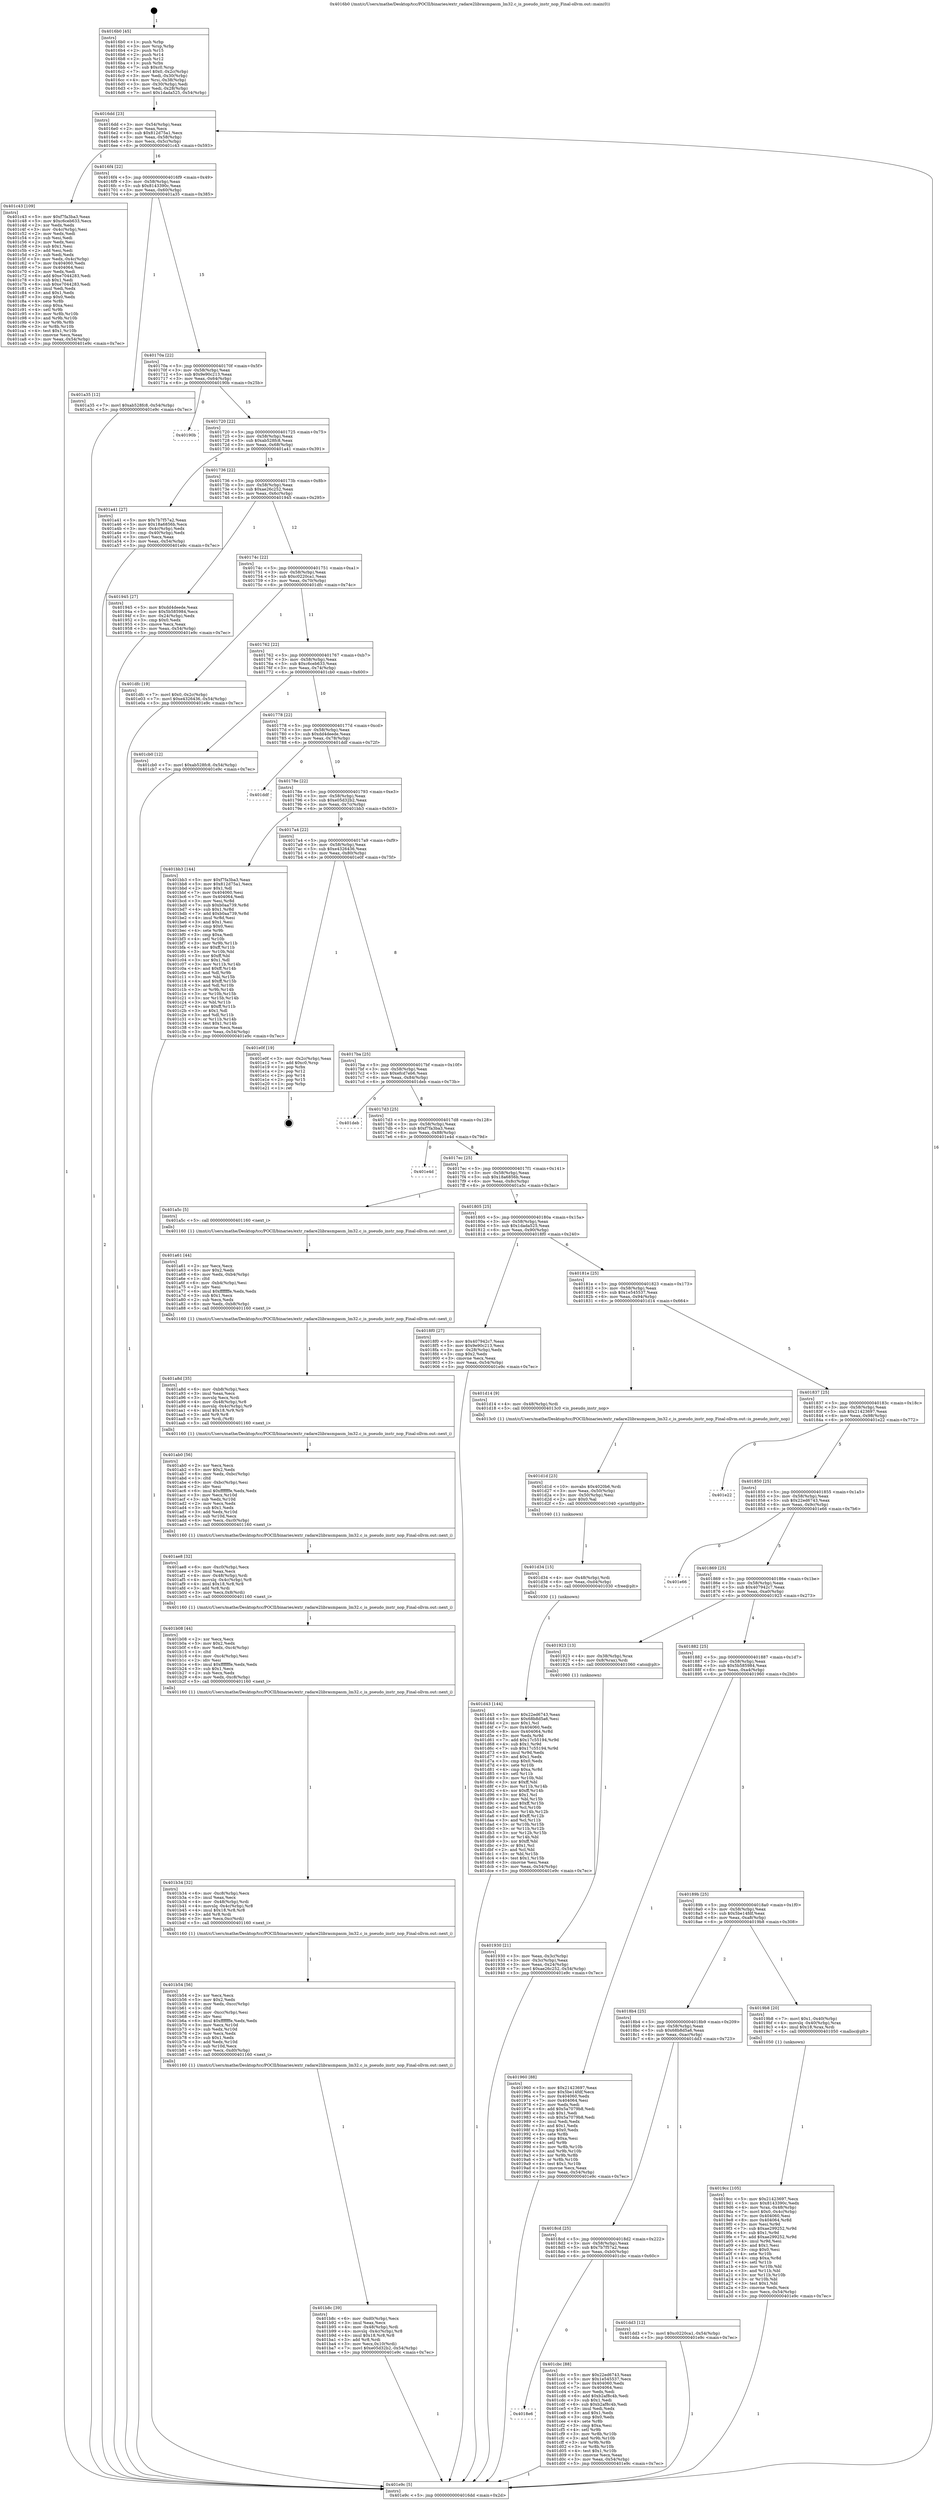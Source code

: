digraph "0x4016b0" {
  label = "0x4016b0 (/mnt/c/Users/mathe/Desktop/tcc/POCII/binaries/extr_radare2librasmpasm_lm32.c_is_pseudo_instr_nop_Final-ollvm.out::main(0))"
  labelloc = "t"
  node[shape=record]

  Entry [label="",width=0.3,height=0.3,shape=circle,fillcolor=black,style=filled]
  "0x4016dd" [label="{
     0x4016dd [23]\l
     | [instrs]\l
     &nbsp;&nbsp;0x4016dd \<+3\>: mov -0x54(%rbp),%eax\l
     &nbsp;&nbsp;0x4016e0 \<+2\>: mov %eax,%ecx\l
     &nbsp;&nbsp;0x4016e2 \<+6\>: sub $0x812d75a1,%ecx\l
     &nbsp;&nbsp;0x4016e8 \<+3\>: mov %eax,-0x58(%rbp)\l
     &nbsp;&nbsp;0x4016eb \<+3\>: mov %ecx,-0x5c(%rbp)\l
     &nbsp;&nbsp;0x4016ee \<+6\>: je 0000000000401c43 \<main+0x593\>\l
  }"]
  "0x401c43" [label="{
     0x401c43 [109]\l
     | [instrs]\l
     &nbsp;&nbsp;0x401c43 \<+5\>: mov $0xf7fa3ba3,%eax\l
     &nbsp;&nbsp;0x401c48 \<+5\>: mov $0xc6ceb633,%ecx\l
     &nbsp;&nbsp;0x401c4d \<+2\>: xor %edx,%edx\l
     &nbsp;&nbsp;0x401c4f \<+3\>: mov -0x4c(%rbp),%esi\l
     &nbsp;&nbsp;0x401c52 \<+2\>: mov %edx,%edi\l
     &nbsp;&nbsp;0x401c54 \<+2\>: sub %esi,%edi\l
     &nbsp;&nbsp;0x401c56 \<+2\>: mov %edx,%esi\l
     &nbsp;&nbsp;0x401c58 \<+3\>: sub $0x1,%esi\l
     &nbsp;&nbsp;0x401c5b \<+2\>: add %esi,%edi\l
     &nbsp;&nbsp;0x401c5d \<+2\>: sub %edi,%edx\l
     &nbsp;&nbsp;0x401c5f \<+3\>: mov %edx,-0x4c(%rbp)\l
     &nbsp;&nbsp;0x401c62 \<+7\>: mov 0x404060,%edx\l
     &nbsp;&nbsp;0x401c69 \<+7\>: mov 0x404064,%esi\l
     &nbsp;&nbsp;0x401c70 \<+2\>: mov %edx,%edi\l
     &nbsp;&nbsp;0x401c72 \<+6\>: add $0xe7044283,%edi\l
     &nbsp;&nbsp;0x401c78 \<+3\>: sub $0x1,%edi\l
     &nbsp;&nbsp;0x401c7b \<+6\>: sub $0xe7044283,%edi\l
     &nbsp;&nbsp;0x401c81 \<+3\>: imul %edi,%edx\l
     &nbsp;&nbsp;0x401c84 \<+3\>: and $0x1,%edx\l
     &nbsp;&nbsp;0x401c87 \<+3\>: cmp $0x0,%edx\l
     &nbsp;&nbsp;0x401c8a \<+4\>: sete %r8b\l
     &nbsp;&nbsp;0x401c8e \<+3\>: cmp $0xa,%esi\l
     &nbsp;&nbsp;0x401c91 \<+4\>: setl %r9b\l
     &nbsp;&nbsp;0x401c95 \<+3\>: mov %r8b,%r10b\l
     &nbsp;&nbsp;0x401c98 \<+3\>: and %r9b,%r10b\l
     &nbsp;&nbsp;0x401c9b \<+3\>: xor %r9b,%r8b\l
     &nbsp;&nbsp;0x401c9e \<+3\>: or %r8b,%r10b\l
     &nbsp;&nbsp;0x401ca1 \<+4\>: test $0x1,%r10b\l
     &nbsp;&nbsp;0x401ca5 \<+3\>: cmovne %ecx,%eax\l
     &nbsp;&nbsp;0x401ca8 \<+3\>: mov %eax,-0x54(%rbp)\l
     &nbsp;&nbsp;0x401cab \<+5\>: jmp 0000000000401e9c \<main+0x7ec\>\l
  }"]
  "0x4016f4" [label="{
     0x4016f4 [22]\l
     | [instrs]\l
     &nbsp;&nbsp;0x4016f4 \<+5\>: jmp 00000000004016f9 \<main+0x49\>\l
     &nbsp;&nbsp;0x4016f9 \<+3\>: mov -0x58(%rbp),%eax\l
     &nbsp;&nbsp;0x4016fc \<+5\>: sub $0x8143390c,%eax\l
     &nbsp;&nbsp;0x401701 \<+3\>: mov %eax,-0x60(%rbp)\l
     &nbsp;&nbsp;0x401704 \<+6\>: je 0000000000401a35 \<main+0x385\>\l
  }"]
  Exit [label="",width=0.3,height=0.3,shape=circle,fillcolor=black,style=filled,peripheries=2]
  "0x401a35" [label="{
     0x401a35 [12]\l
     | [instrs]\l
     &nbsp;&nbsp;0x401a35 \<+7\>: movl $0xab528fc8,-0x54(%rbp)\l
     &nbsp;&nbsp;0x401a3c \<+5\>: jmp 0000000000401e9c \<main+0x7ec\>\l
  }"]
  "0x40170a" [label="{
     0x40170a [22]\l
     | [instrs]\l
     &nbsp;&nbsp;0x40170a \<+5\>: jmp 000000000040170f \<main+0x5f\>\l
     &nbsp;&nbsp;0x40170f \<+3\>: mov -0x58(%rbp),%eax\l
     &nbsp;&nbsp;0x401712 \<+5\>: sub $0x9e90c213,%eax\l
     &nbsp;&nbsp;0x401717 \<+3\>: mov %eax,-0x64(%rbp)\l
     &nbsp;&nbsp;0x40171a \<+6\>: je 000000000040190b \<main+0x25b\>\l
  }"]
  "0x401d43" [label="{
     0x401d43 [144]\l
     | [instrs]\l
     &nbsp;&nbsp;0x401d43 \<+5\>: mov $0x22ed6743,%eax\l
     &nbsp;&nbsp;0x401d48 \<+5\>: mov $0x68b8d5a6,%esi\l
     &nbsp;&nbsp;0x401d4d \<+2\>: mov $0x1,%cl\l
     &nbsp;&nbsp;0x401d4f \<+7\>: mov 0x404060,%edx\l
     &nbsp;&nbsp;0x401d56 \<+8\>: mov 0x404064,%r8d\l
     &nbsp;&nbsp;0x401d5e \<+3\>: mov %edx,%r9d\l
     &nbsp;&nbsp;0x401d61 \<+7\>: add $0x17c55194,%r9d\l
     &nbsp;&nbsp;0x401d68 \<+4\>: sub $0x1,%r9d\l
     &nbsp;&nbsp;0x401d6c \<+7\>: sub $0x17c55194,%r9d\l
     &nbsp;&nbsp;0x401d73 \<+4\>: imul %r9d,%edx\l
     &nbsp;&nbsp;0x401d77 \<+3\>: and $0x1,%edx\l
     &nbsp;&nbsp;0x401d7a \<+3\>: cmp $0x0,%edx\l
     &nbsp;&nbsp;0x401d7d \<+4\>: sete %r10b\l
     &nbsp;&nbsp;0x401d81 \<+4\>: cmp $0xa,%r8d\l
     &nbsp;&nbsp;0x401d85 \<+4\>: setl %r11b\l
     &nbsp;&nbsp;0x401d89 \<+3\>: mov %r10b,%bl\l
     &nbsp;&nbsp;0x401d8c \<+3\>: xor $0xff,%bl\l
     &nbsp;&nbsp;0x401d8f \<+3\>: mov %r11b,%r14b\l
     &nbsp;&nbsp;0x401d92 \<+4\>: xor $0xff,%r14b\l
     &nbsp;&nbsp;0x401d96 \<+3\>: xor $0x1,%cl\l
     &nbsp;&nbsp;0x401d99 \<+3\>: mov %bl,%r15b\l
     &nbsp;&nbsp;0x401d9c \<+4\>: and $0xff,%r15b\l
     &nbsp;&nbsp;0x401da0 \<+3\>: and %cl,%r10b\l
     &nbsp;&nbsp;0x401da3 \<+3\>: mov %r14b,%r12b\l
     &nbsp;&nbsp;0x401da6 \<+4\>: and $0xff,%r12b\l
     &nbsp;&nbsp;0x401daa \<+3\>: and %cl,%r11b\l
     &nbsp;&nbsp;0x401dad \<+3\>: or %r10b,%r15b\l
     &nbsp;&nbsp;0x401db0 \<+3\>: or %r11b,%r12b\l
     &nbsp;&nbsp;0x401db3 \<+3\>: xor %r12b,%r15b\l
     &nbsp;&nbsp;0x401db6 \<+3\>: or %r14b,%bl\l
     &nbsp;&nbsp;0x401db9 \<+3\>: xor $0xff,%bl\l
     &nbsp;&nbsp;0x401dbc \<+3\>: or $0x1,%cl\l
     &nbsp;&nbsp;0x401dbf \<+2\>: and %cl,%bl\l
     &nbsp;&nbsp;0x401dc1 \<+3\>: or %bl,%r15b\l
     &nbsp;&nbsp;0x401dc4 \<+4\>: test $0x1,%r15b\l
     &nbsp;&nbsp;0x401dc8 \<+3\>: cmovne %esi,%eax\l
     &nbsp;&nbsp;0x401dcb \<+3\>: mov %eax,-0x54(%rbp)\l
     &nbsp;&nbsp;0x401dce \<+5\>: jmp 0000000000401e9c \<main+0x7ec\>\l
  }"]
  "0x40190b" [label="{
     0x40190b\l
  }", style=dashed]
  "0x401720" [label="{
     0x401720 [22]\l
     | [instrs]\l
     &nbsp;&nbsp;0x401720 \<+5\>: jmp 0000000000401725 \<main+0x75\>\l
     &nbsp;&nbsp;0x401725 \<+3\>: mov -0x58(%rbp),%eax\l
     &nbsp;&nbsp;0x401728 \<+5\>: sub $0xab528fc8,%eax\l
     &nbsp;&nbsp;0x40172d \<+3\>: mov %eax,-0x68(%rbp)\l
     &nbsp;&nbsp;0x401730 \<+6\>: je 0000000000401a41 \<main+0x391\>\l
  }"]
  "0x401d34" [label="{
     0x401d34 [15]\l
     | [instrs]\l
     &nbsp;&nbsp;0x401d34 \<+4\>: mov -0x48(%rbp),%rdi\l
     &nbsp;&nbsp;0x401d38 \<+6\>: mov %eax,-0xd4(%rbp)\l
     &nbsp;&nbsp;0x401d3e \<+5\>: call 0000000000401030 \<free@plt\>\l
     | [calls]\l
     &nbsp;&nbsp;0x401030 \{1\} (unknown)\l
  }"]
  "0x401a41" [label="{
     0x401a41 [27]\l
     | [instrs]\l
     &nbsp;&nbsp;0x401a41 \<+5\>: mov $0x7b7f57a2,%eax\l
     &nbsp;&nbsp;0x401a46 \<+5\>: mov $0x18a6856b,%ecx\l
     &nbsp;&nbsp;0x401a4b \<+3\>: mov -0x4c(%rbp),%edx\l
     &nbsp;&nbsp;0x401a4e \<+3\>: cmp -0x40(%rbp),%edx\l
     &nbsp;&nbsp;0x401a51 \<+3\>: cmovl %ecx,%eax\l
     &nbsp;&nbsp;0x401a54 \<+3\>: mov %eax,-0x54(%rbp)\l
     &nbsp;&nbsp;0x401a57 \<+5\>: jmp 0000000000401e9c \<main+0x7ec\>\l
  }"]
  "0x401736" [label="{
     0x401736 [22]\l
     | [instrs]\l
     &nbsp;&nbsp;0x401736 \<+5\>: jmp 000000000040173b \<main+0x8b\>\l
     &nbsp;&nbsp;0x40173b \<+3\>: mov -0x58(%rbp),%eax\l
     &nbsp;&nbsp;0x40173e \<+5\>: sub $0xae26c252,%eax\l
     &nbsp;&nbsp;0x401743 \<+3\>: mov %eax,-0x6c(%rbp)\l
     &nbsp;&nbsp;0x401746 \<+6\>: je 0000000000401945 \<main+0x295\>\l
  }"]
  "0x401d1d" [label="{
     0x401d1d [23]\l
     | [instrs]\l
     &nbsp;&nbsp;0x401d1d \<+10\>: movabs $0x4020b6,%rdi\l
     &nbsp;&nbsp;0x401d27 \<+3\>: mov %eax,-0x50(%rbp)\l
     &nbsp;&nbsp;0x401d2a \<+3\>: mov -0x50(%rbp),%esi\l
     &nbsp;&nbsp;0x401d2d \<+2\>: mov $0x0,%al\l
     &nbsp;&nbsp;0x401d2f \<+5\>: call 0000000000401040 \<printf@plt\>\l
     | [calls]\l
     &nbsp;&nbsp;0x401040 \{1\} (unknown)\l
  }"]
  "0x401945" [label="{
     0x401945 [27]\l
     | [instrs]\l
     &nbsp;&nbsp;0x401945 \<+5\>: mov $0xdd4deede,%eax\l
     &nbsp;&nbsp;0x40194a \<+5\>: mov $0x5b585984,%ecx\l
     &nbsp;&nbsp;0x40194f \<+3\>: mov -0x24(%rbp),%edx\l
     &nbsp;&nbsp;0x401952 \<+3\>: cmp $0x0,%edx\l
     &nbsp;&nbsp;0x401955 \<+3\>: cmove %ecx,%eax\l
     &nbsp;&nbsp;0x401958 \<+3\>: mov %eax,-0x54(%rbp)\l
     &nbsp;&nbsp;0x40195b \<+5\>: jmp 0000000000401e9c \<main+0x7ec\>\l
  }"]
  "0x40174c" [label="{
     0x40174c [22]\l
     | [instrs]\l
     &nbsp;&nbsp;0x40174c \<+5\>: jmp 0000000000401751 \<main+0xa1\>\l
     &nbsp;&nbsp;0x401751 \<+3\>: mov -0x58(%rbp),%eax\l
     &nbsp;&nbsp;0x401754 \<+5\>: sub $0xc0220ca1,%eax\l
     &nbsp;&nbsp;0x401759 \<+3\>: mov %eax,-0x70(%rbp)\l
     &nbsp;&nbsp;0x40175c \<+6\>: je 0000000000401dfc \<main+0x74c\>\l
  }"]
  "0x4018e6" [label="{
     0x4018e6\l
  }", style=dashed]
  "0x401dfc" [label="{
     0x401dfc [19]\l
     | [instrs]\l
     &nbsp;&nbsp;0x401dfc \<+7\>: movl $0x0,-0x2c(%rbp)\l
     &nbsp;&nbsp;0x401e03 \<+7\>: movl $0xe4326436,-0x54(%rbp)\l
     &nbsp;&nbsp;0x401e0a \<+5\>: jmp 0000000000401e9c \<main+0x7ec\>\l
  }"]
  "0x401762" [label="{
     0x401762 [22]\l
     | [instrs]\l
     &nbsp;&nbsp;0x401762 \<+5\>: jmp 0000000000401767 \<main+0xb7\>\l
     &nbsp;&nbsp;0x401767 \<+3\>: mov -0x58(%rbp),%eax\l
     &nbsp;&nbsp;0x40176a \<+5\>: sub $0xc6ceb633,%eax\l
     &nbsp;&nbsp;0x40176f \<+3\>: mov %eax,-0x74(%rbp)\l
     &nbsp;&nbsp;0x401772 \<+6\>: je 0000000000401cb0 \<main+0x600\>\l
  }"]
  "0x401cbc" [label="{
     0x401cbc [88]\l
     | [instrs]\l
     &nbsp;&nbsp;0x401cbc \<+5\>: mov $0x22ed6743,%eax\l
     &nbsp;&nbsp;0x401cc1 \<+5\>: mov $0x1e545537,%ecx\l
     &nbsp;&nbsp;0x401cc6 \<+7\>: mov 0x404060,%edx\l
     &nbsp;&nbsp;0x401ccd \<+7\>: mov 0x404064,%esi\l
     &nbsp;&nbsp;0x401cd4 \<+2\>: mov %edx,%edi\l
     &nbsp;&nbsp;0x401cd6 \<+6\>: add $0xb2af8c4b,%edi\l
     &nbsp;&nbsp;0x401cdc \<+3\>: sub $0x1,%edi\l
     &nbsp;&nbsp;0x401cdf \<+6\>: sub $0xb2af8c4b,%edi\l
     &nbsp;&nbsp;0x401ce5 \<+3\>: imul %edi,%edx\l
     &nbsp;&nbsp;0x401ce8 \<+3\>: and $0x1,%edx\l
     &nbsp;&nbsp;0x401ceb \<+3\>: cmp $0x0,%edx\l
     &nbsp;&nbsp;0x401cee \<+4\>: sete %r8b\l
     &nbsp;&nbsp;0x401cf2 \<+3\>: cmp $0xa,%esi\l
     &nbsp;&nbsp;0x401cf5 \<+4\>: setl %r9b\l
     &nbsp;&nbsp;0x401cf9 \<+3\>: mov %r8b,%r10b\l
     &nbsp;&nbsp;0x401cfc \<+3\>: and %r9b,%r10b\l
     &nbsp;&nbsp;0x401cff \<+3\>: xor %r9b,%r8b\l
     &nbsp;&nbsp;0x401d02 \<+3\>: or %r8b,%r10b\l
     &nbsp;&nbsp;0x401d05 \<+4\>: test $0x1,%r10b\l
     &nbsp;&nbsp;0x401d09 \<+3\>: cmovne %ecx,%eax\l
     &nbsp;&nbsp;0x401d0c \<+3\>: mov %eax,-0x54(%rbp)\l
     &nbsp;&nbsp;0x401d0f \<+5\>: jmp 0000000000401e9c \<main+0x7ec\>\l
  }"]
  "0x401cb0" [label="{
     0x401cb0 [12]\l
     | [instrs]\l
     &nbsp;&nbsp;0x401cb0 \<+7\>: movl $0xab528fc8,-0x54(%rbp)\l
     &nbsp;&nbsp;0x401cb7 \<+5\>: jmp 0000000000401e9c \<main+0x7ec\>\l
  }"]
  "0x401778" [label="{
     0x401778 [22]\l
     | [instrs]\l
     &nbsp;&nbsp;0x401778 \<+5\>: jmp 000000000040177d \<main+0xcd\>\l
     &nbsp;&nbsp;0x40177d \<+3\>: mov -0x58(%rbp),%eax\l
     &nbsp;&nbsp;0x401780 \<+5\>: sub $0xdd4deede,%eax\l
     &nbsp;&nbsp;0x401785 \<+3\>: mov %eax,-0x78(%rbp)\l
     &nbsp;&nbsp;0x401788 \<+6\>: je 0000000000401ddf \<main+0x72f\>\l
  }"]
  "0x4018cd" [label="{
     0x4018cd [25]\l
     | [instrs]\l
     &nbsp;&nbsp;0x4018cd \<+5\>: jmp 00000000004018d2 \<main+0x222\>\l
     &nbsp;&nbsp;0x4018d2 \<+3\>: mov -0x58(%rbp),%eax\l
     &nbsp;&nbsp;0x4018d5 \<+5\>: sub $0x7b7f57a2,%eax\l
     &nbsp;&nbsp;0x4018da \<+6\>: mov %eax,-0xb0(%rbp)\l
     &nbsp;&nbsp;0x4018e0 \<+6\>: je 0000000000401cbc \<main+0x60c\>\l
  }"]
  "0x401ddf" [label="{
     0x401ddf\l
  }", style=dashed]
  "0x40178e" [label="{
     0x40178e [22]\l
     | [instrs]\l
     &nbsp;&nbsp;0x40178e \<+5\>: jmp 0000000000401793 \<main+0xe3\>\l
     &nbsp;&nbsp;0x401793 \<+3\>: mov -0x58(%rbp),%eax\l
     &nbsp;&nbsp;0x401796 \<+5\>: sub $0xe05d32b2,%eax\l
     &nbsp;&nbsp;0x40179b \<+3\>: mov %eax,-0x7c(%rbp)\l
     &nbsp;&nbsp;0x40179e \<+6\>: je 0000000000401bb3 \<main+0x503\>\l
  }"]
  "0x401dd3" [label="{
     0x401dd3 [12]\l
     | [instrs]\l
     &nbsp;&nbsp;0x401dd3 \<+7\>: movl $0xc0220ca1,-0x54(%rbp)\l
     &nbsp;&nbsp;0x401dda \<+5\>: jmp 0000000000401e9c \<main+0x7ec\>\l
  }"]
  "0x401bb3" [label="{
     0x401bb3 [144]\l
     | [instrs]\l
     &nbsp;&nbsp;0x401bb3 \<+5\>: mov $0xf7fa3ba3,%eax\l
     &nbsp;&nbsp;0x401bb8 \<+5\>: mov $0x812d75a1,%ecx\l
     &nbsp;&nbsp;0x401bbd \<+2\>: mov $0x1,%dl\l
     &nbsp;&nbsp;0x401bbf \<+7\>: mov 0x404060,%esi\l
     &nbsp;&nbsp;0x401bc6 \<+7\>: mov 0x404064,%edi\l
     &nbsp;&nbsp;0x401bcd \<+3\>: mov %esi,%r8d\l
     &nbsp;&nbsp;0x401bd0 \<+7\>: sub $0xb0aa739,%r8d\l
     &nbsp;&nbsp;0x401bd7 \<+4\>: sub $0x1,%r8d\l
     &nbsp;&nbsp;0x401bdb \<+7\>: add $0xb0aa739,%r8d\l
     &nbsp;&nbsp;0x401be2 \<+4\>: imul %r8d,%esi\l
     &nbsp;&nbsp;0x401be6 \<+3\>: and $0x1,%esi\l
     &nbsp;&nbsp;0x401be9 \<+3\>: cmp $0x0,%esi\l
     &nbsp;&nbsp;0x401bec \<+4\>: sete %r9b\l
     &nbsp;&nbsp;0x401bf0 \<+3\>: cmp $0xa,%edi\l
     &nbsp;&nbsp;0x401bf3 \<+4\>: setl %r10b\l
     &nbsp;&nbsp;0x401bf7 \<+3\>: mov %r9b,%r11b\l
     &nbsp;&nbsp;0x401bfa \<+4\>: xor $0xff,%r11b\l
     &nbsp;&nbsp;0x401bfe \<+3\>: mov %r10b,%bl\l
     &nbsp;&nbsp;0x401c01 \<+3\>: xor $0xff,%bl\l
     &nbsp;&nbsp;0x401c04 \<+3\>: xor $0x1,%dl\l
     &nbsp;&nbsp;0x401c07 \<+3\>: mov %r11b,%r14b\l
     &nbsp;&nbsp;0x401c0a \<+4\>: and $0xff,%r14b\l
     &nbsp;&nbsp;0x401c0e \<+3\>: and %dl,%r9b\l
     &nbsp;&nbsp;0x401c11 \<+3\>: mov %bl,%r15b\l
     &nbsp;&nbsp;0x401c14 \<+4\>: and $0xff,%r15b\l
     &nbsp;&nbsp;0x401c18 \<+3\>: and %dl,%r10b\l
     &nbsp;&nbsp;0x401c1b \<+3\>: or %r9b,%r14b\l
     &nbsp;&nbsp;0x401c1e \<+3\>: or %r10b,%r15b\l
     &nbsp;&nbsp;0x401c21 \<+3\>: xor %r15b,%r14b\l
     &nbsp;&nbsp;0x401c24 \<+3\>: or %bl,%r11b\l
     &nbsp;&nbsp;0x401c27 \<+4\>: xor $0xff,%r11b\l
     &nbsp;&nbsp;0x401c2b \<+3\>: or $0x1,%dl\l
     &nbsp;&nbsp;0x401c2e \<+3\>: and %dl,%r11b\l
     &nbsp;&nbsp;0x401c31 \<+3\>: or %r11b,%r14b\l
     &nbsp;&nbsp;0x401c34 \<+4\>: test $0x1,%r14b\l
     &nbsp;&nbsp;0x401c38 \<+3\>: cmovne %ecx,%eax\l
     &nbsp;&nbsp;0x401c3b \<+3\>: mov %eax,-0x54(%rbp)\l
     &nbsp;&nbsp;0x401c3e \<+5\>: jmp 0000000000401e9c \<main+0x7ec\>\l
  }"]
  "0x4017a4" [label="{
     0x4017a4 [22]\l
     | [instrs]\l
     &nbsp;&nbsp;0x4017a4 \<+5\>: jmp 00000000004017a9 \<main+0xf9\>\l
     &nbsp;&nbsp;0x4017a9 \<+3\>: mov -0x58(%rbp),%eax\l
     &nbsp;&nbsp;0x4017ac \<+5\>: sub $0xe4326436,%eax\l
     &nbsp;&nbsp;0x4017b1 \<+3\>: mov %eax,-0x80(%rbp)\l
     &nbsp;&nbsp;0x4017b4 \<+6\>: je 0000000000401e0f \<main+0x75f\>\l
  }"]
  "0x401b8c" [label="{
     0x401b8c [39]\l
     | [instrs]\l
     &nbsp;&nbsp;0x401b8c \<+6\>: mov -0xd0(%rbp),%ecx\l
     &nbsp;&nbsp;0x401b92 \<+3\>: imul %eax,%ecx\l
     &nbsp;&nbsp;0x401b95 \<+4\>: mov -0x48(%rbp),%rdi\l
     &nbsp;&nbsp;0x401b99 \<+4\>: movslq -0x4c(%rbp),%r8\l
     &nbsp;&nbsp;0x401b9d \<+4\>: imul $0x18,%r8,%r8\l
     &nbsp;&nbsp;0x401ba1 \<+3\>: add %r8,%rdi\l
     &nbsp;&nbsp;0x401ba4 \<+3\>: mov %ecx,0x10(%rdi)\l
     &nbsp;&nbsp;0x401ba7 \<+7\>: movl $0xe05d32b2,-0x54(%rbp)\l
     &nbsp;&nbsp;0x401bae \<+5\>: jmp 0000000000401e9c \<main+0x7ec\>\l
  }"]
  "0x401e0f" [label="{
     0x401e0f [19]\l
     | [instrs]\l
     &nbsp;&nbsp;0x401e0f \<+3\>: mov -0x2c(%rbp),%eax\l
     &nbsp;&nbsp;0x401e12 \<+7\>: add $0xc0,%rsp\l
     &nbsp;&nbsp;0x401e19 \<+1\>: pop %rbx\l
     &nbsp;&nbsp;0x401e1a \<+2\>: pop %r12\l
     &nbsp;&nbsp;0x401e1c \<+2\>: pop %r14\l
     &nbsp;&nbsp;0x401e1e \<+2\>: pop %r15\l
     &nbsp;&nbsp;0x401e20 \<+1\>: pop %rbp\l
     &nbsp;&nbsp;0x401e21 \<+1\>: ret\l
  }"]
  "0x4017ba" [label="{
     0x4017ba [25]\l
     | [instrs]\l
     &nbsp;&nbsp;0x4017ba \<+5\>: jmp 00000000004017bf \<main+0x10f\>\l
     &nbsp;&nbsp;0x4017bf \<+3\>: mov -0x58(%rbp),%eax\l
     &nbsp;&nbsp;0x4017c2 \<+5\>: sub $0xefcd7eb6,%eax\l
     &nbsp;&nbsp;0x4017c7 \<+6\>: mov %eax,-0x84(%rbp)\l
     &nbsp;&nbsp;0x4017cd \<+6\>: je 0000000000401deb \<main+0x73b\>\l
  }"]
  "0x401b54" [label="{
     0x401b54 [56]\l
     | [instrs]\l
     &nbsp;&nbsp;0x401b54 \<+2\>: xor %ecx,%ecx\l
     &nbsp;&nbsp;0x401b56 \<+5\>: mov $0x2,%edx\l
     &nbsp;&nbsp;0x401b5b \<+6\>: mov %edx,-0xcc(%rbp)\l
     &nbsp;&nbsp;0x401b61 \<+1\>: cltd\l
     &nbsp;&nbsp;0x401b62 \<+6\>: mov -0xcc(%rbp),%esi\l
     &nbsp;&nbsp;0x401b68 \<+2\>: idiv %esi\l
     &nbsp;&nbsp;0x401b6a \<+6\>: imul $0xfffffffe,%edx,%edx\l
     &nbsp;&nbsp;0x401b70 \<+3\>: mov %ecx,%r10d\l
     &nbsp;&nbsp;0x401b73 \<+3\>: sub %edx,%r10d\l
     &nbsp;&nbsp;0x401b76 \<+2\>: mov %ecx,%edx\l
     &nbsp;&nbsp;0x401b78 \<+3\>: sub $0x1,%edx\l
     &nbsp;&nbsp;0x401b7b \<+3\>: add %edx,%r10d\l
     &nbsp;&nbsp;0x401b7e \<+3\>: sub %r10d,%ecx\l
     &nbsp;&nbsp;0x401b81 \<+6\>: mov %ecx,-0xd0(%rbp)\l
     &nbsp;&nbsp;0x401b87 \<+5\>: call 0000000000401160 \<next_i\>\l
     | [calls]\l
     &nbsp;&nbsp;0x401160 \{1\} (/mnt/c/Users/mathe/Desktop/tcc/POCII/binaries/extr_radare2librasmpasm_lm32.c_is_pseudo_instr_nop_Final-ollvm.out::next_i)\l
  }"]
  "0x401deb" [label="{
     0x401deb\l
  }", style=dashed]
  "0x4017d3" [label="{
     0x4017d3 [25]\l
     | [instrs]\l
     &nbsp;&nbsp;0x4017d3 \<+5\>: jmp 00000000004017d8 \<main+0x128\>\l
     &nbsp;&nbsp;0x4017d8 \<+3\>: mov -0x58(%rbp),%eax\l
     &nbsp;&nbsp;0x4017db \<+5\>: sub $0xf7fa3ba3,%eax\l
     &nbsp;&nbsp;0x4017e0 \<+6\>: mov %eax,-0x88(%rbp)\l
     &nbsp;&nbsp;0x4017e6 \<+6\>: je 0000000000401e4d \<main+0x79d\>\l
  }"]
  "0x401b34" [label="{
     0x401b34 [32]\l
     | [instrs]\l
     &nbsp;&nbsp;0x401b34 \<+6\>: mov -0xc8(%rbp),%ecx\l
     &nbsp;&nbsp;0x401b3a \<+3\>: imul %eax,%ecx\l
     &nbsp;&nbsp;0x401b3d \<+4\>: mov -0x48(%rbp),%rdi\l
     &nbsp;&nbsp;0x401b41 \<+4\>: movslq -0x4c(%rbp),%r8\l
     &nbsp;&nbsp;0x401b45 \<+4\>: imul $0x18,%r8,%r8\l
     &nbsp;&nbsp;0x401b49 \<+3\>: add %r8,%rdi\l
     &nbsp;&nbsp;0x401b4c \<+3\>: mov %ecx,0xc(%rdi)\l
     &nbsp;&nbsp;0x401b4f \<+5\>: call 0000000000401160 \<next_i\>\l
     | [calls]\l
     &nbsp;&nbsp;0x401160 \{1\} (/mnt/c/Users/mathe/Desktop/tcc/POCII/binaries/extr_radare2librasmpasm_lm32.c_is_pseudo_instr_nop_Final-ollvm.out::next_i)\l
  }"]
  "0x401e4d" [label="{
     0x401e4d\l
  }", style=dashed]
  "0x4017ec" [label="{
     0x4017ec [25]\l
     | [instrs]\l
     &nbsp;&nbsp;0x4017ec \<+5\>: jmp 00000000004017f1 \<main+0x141\>\l
     &nbsp;&nbsp;0x4017f1 \<+3\>: mov -0x58(%rbp),%eax\l
     &nbsp;&nbsp;0x4017f4 \<+5\>: sub $0x18a6856b,%eax\l
     &nbsp;&nbsp;0x4017f9 \<+6\>: mov %eax,-0x8c(%rbp)\l
     &nbsp;&nbsp;0x4017ff \<+6\>: je 0000000000401a5c \<main+0x3ac\>\l
  }"]
  "0x401b08" [label="{
     0x401b08 [44]\l
     | [instrs]\l
     &nbsp;&nbsp;0x401b08 \<+2\>: xor %ecx,%ecx\l
     &nbsp;&nbsp;0x401b0a \<+5\>: mov $0x2,%edx\l
     &nbsp;&nbsp;0x401b0f \<+6\>: mov %edx,-0xc4(%rbp)\l
     &nbsp;&nbsp;0x401b15 \<+1\>: cltd\l
     &nbsp;&nbsp;0x401b16 \<+6\>: mov -0xc4(%rbp),%esi\l
     &nbsp;&nbsp;0x401b1c \<+2\>: idiv %esi\l
     &nbsp;&nbsp;0x401b1e \<+6\>: imul $0xfffffffe,%edx,%edx\l
     &nbsp;&nbsp;0x401b24 \<+3\>: sub $0x1,%ecx\l
     &nbsp;&nbsp;0x401b27 \<+2\>: sub %ecx,%edx\l
     &nbsp;&nbsp;0x401b29 \<+6\>: mov %edx,-0xc8(%rbp)\l
     &nbsp;&nbsp;0x401b2f \<+5\>: call 0000000000401160 \<next_i\>\l
     | [calls]\l
     &nbsp;&nbsp;0x401160 \{1\} (/mnt/c/Users/mathe/Desktop/tcc/POCII/binaries/extr_radare2librasmpasm_lm32.c_is_pseudo_instr_nop_Final-ollvm.out::next_i)\l
  }"]
  "0x401a5c" [label="{
     0x401a5c [5]\l
     | [instrs]\l
     &nbsp;&nbsp;0x401a5c \<+5\>: call 0000000000401160 \<next_i\>\l
     | [calls]\l
     &nbsp;&nbsp;0x401160 \{1\} (/mnt/c/Users/mathe/Desktop/tcc/POCII/binaries/extr_radare2librasmpasm_lm32.c_is_pseudo_instr_nop_Final-ollvm.out::next_i)\l
  }"]
  "0x401805" [label="{
     0x401805 [25]\l
     | [instrs]\l
     &nbsp;&nbsp;0x401805 \<+5\>: jmp 000000000040180a \<main+0x15a\>\l
     &nbsp;&nbsp;0x40180a \<+3\>: mov -0x58(%rbp),%eax\l
     &nbsp;&nbsp;0x40180d \<+5\>: sub $0x1dada525,%eax\l
     &nbsp;&nbsp;0x401812 \<+6\>: mov %eax,-0x90(%rbp)\l
     &nbsp;&nbsp;0x401818 \<+6\>: je 00000000004018f0 \<main+0x240\>\l
  }"]
  "0x401ae8" [label="{
     0x401ae8 [32]\l
     | [instrs]\l
     &nbsp;&nbsp;0x401ae8 \<+6\>: mov -0xc0(%rbp),%ecx\l
     &nbsp;&nbsp;0x401aee \<+3\>: imul %eax,%ecx\l
     &nbsp;&nbsp;0x401af1 \<+4\>: mov -0x48(%rbp),%rdi\l
     &nbsp;&nbsp;0x401af5 \<+4\>: movslq -0x4c(%rbp),%r8\l
     &nbsp;&nbsp;0x401af9 \<+4\>: imul $0x18,%r8,%r8\l
     &nbsp;&nbsp;0x401afd \<+3\>: add %r8,%rdi\l
     &nbsp;&nbsp;0x401b00 \<+3\>: mov %ecx,0x8(%rdi)\l
     &nbsp;&nbsp;0x401b03 \<+5\>: call 0000000000401160 \<next_i\>\l
     | [calls]\l
     &nbsp;&nbsp;0x401160 \{1\} (/mnt/c/Users/mathe/Desktop/tcc/POCII/binaries/extr_radare2librasmpasm_lm32.c_is_pseudo_instr_nop_Final-ollvm.out::next_i)\l
  }"]
  "0x4018f0" [label="{
     0x4018f0 [27]\l
     | [instrs]\l
     &nbsp;&nbsp;0x4018f0 \<+5\>: mov $0x407942c7,%eax\l
     &nbsp;&nbsp;0x4018f5 \<+5\>: mov $0x9e90c213,%ecx\l
     &nbsp;&nbsp;0x4018fa \<+3\>: mov -0x28(%rbp),%edx\l
     &nbsp;&nbsp;0x4018fd \<+3\>: cmp $0x2,%edx\l
     &nbsp;&nbsp;0x401900 \<+3\>: cmovne %ecx,%eax\l
     &nbsp;&nbsp;0x401903 \<+3\>: mov %eax,-0x54(%rbp)\l
     &nbsp;&nbsp;0x401906 \<+5\>: jmp 0000000000401e9c \<main+0x7ec\>\l
  }"]
  "0x40181e" [label="{
     0x40181e [25]\l
     | [instrs]\l
     &nbsp;&nbsp;0x40181e \<+5\>: jmp 0000000000401823 \<main+0x173\>\l
     &nbsp;&nbsp;0x401823 \<+3\>: mov -0x58(%rbp),%eax\l
     &nbsp;&nbsp;0x401826 \<+5\>: sub $0x1e545537,%eax\l
     &nbsp;&nbsp;0x40182b \<+6\>: mov %eax,-0x94(%rbp)\l
     &nbsp;&nbsp;0x401831 \<+6\>: je 0000000000401d14 \<main+0x664\>\l
  }"]
  "0x401e9c" [label="{
     0x401e9c [5]\l
     | [instrs]\l
     &nbsp;&nbsp;0x401e9c \<+5\>: jmp 00000000004016dd \<main+0x2d\>\l
  }"]
  "0x4016b0" [label="{
     0x4016b0 [45]\l
     | [instrs]\l
     &nbsp;&nbsp;0x4016b0 \<+1\>: push %rbp\l
     &nbsp;&nbsp;0x4016b1 \<+3\>: mov %rsp,%rbp\l
     &nbsp;&nbsp;0x4016b4 \<+2\>: push %r15\l
     &nbsp;&nbsp;0x4016b6 \<+2\>: push %r14\l
     &nbsp;&nbsp;0x4016b8 \<+2\>: push %r12\l
     &nbsp;&nbsp;0x4016ba \<+1\>: push %rbx\l
     &nbsp;&nbsp;0x4016bb \<+7\>: sub $0xc0,%rsp\l
     &nbsp;&nbsp;0x4016c2 \<+7\>: movl $0x0,-0x2c(%rbp)\l
     &nbsp;&nbsp;0x4016c9 \<+3\>: mov %edi,-0x30(%rbp)\l
     &nbsp;&nbsp;0x4016cc \<+4\>: mov %rsi,-0x38(%rbp)\l
     &nbsp;&nbsp;0x4016d0 \<+3\>: mov -0x30(%rbp),%edi\l
     &nbsp;&nbsp;0x4016d3 \<+3\>: mov %edi,-0x28(%rbp)\l
     &nbsp;&nbsp;0x4016d6 \<+7\>: movl $0x1dada525,-0x54(%rbp)\l
  }"]
  "0x401ab0" [label="{
     0x401ab0 [56]\l
     | [instrs]\l
     &nbsp;&nbsp;0x401ab0 \<+2\>: xor %ecx,%ecx\l
     &nbsp;&nbsp;0x401ab2 \<+5\>: mov $0x2,%edx\l
     &nbsp;&nbsp;0x401ab7 \<+6\>: mov %edx,-0xbc(%rbp)\l
     &nbsp;&nbsp;0x401abd \<+1\>: cltd\l
     &nbsp;&nbsp;0x401abe \<+6\>: mov -0xbc(%rbp),%esi\l
     &nbsp;&nbsp;0x401ac4 \<+2\>: idiv %esi\l
     &nbsp;&nbsp;0x401ac6 \<+6\>: imul $0xfffffffe,%edx,%edx\l
     &nbsp;&nbsp;0x401acc \<+3\>: mov %ecx,%r10d\l
     &nbsp;&nbsp;0x401acf \<+3\>: sub %edx,%r10d\l
     &nbsp;&nbsp;0x401ad2 \<+2\>: mov %ecx,%edx\l
     &nbsp;&nbsp;0x401ad4 \<+3\>: sub $0x1,%edx\l
     &nbsp;&nbsp;0x401ad7 \<+3\>: add %edx,%r10d\l
     &nbsp;&nbsp;0x401ada \<+3\>: sub %r10d,%ecx\l
     &nbsp;&nbsp;0x401add \<+6\>: mov %ecx,-0xc0(%rbp)\l
     &nbsp;&nbsp;0x401ae3 \<+5\>: call 0000000000401160 \<next_i\>\l
     | [calls]\l
     &nbsp;&nbsp;0x401160 \{1\} (/mnt/c/Users/mathe/Desktop/tcc/POCII/binaries/extr_radare2librasmpasm_lm32.c_is_pseudo_instr_nop_Final-ollvm.out::next_i)\l
  }"]
  "0x401d14" [label="{
     0x401d14 [9]\l
     | [instrs]\l
     &nbsp;&nbsp;0x401d14 \<+4\>: mov -0x48(%rbp),%rdi\l
     &nbsp;&nbsp;0x401d18 \<+5\>: call 00000000004013c0 \<is_pseudo_instr_nop\>\l
     | [calls]\l
     &nbsp;&nbsp;0x4013c0 \{1\} (/mnt/c/Users/mathe/Desktop/tcc/POCII/binaries/extr_radare2librasmpasm_lm32.c_is_pseudo_instr_nop_Final-ollvm.out::is_pseudo_instr_nop)\l
  }"]
  "0x401837" [label="{
     0x401837 [25]\l
     | [instrs]\l
     &nbsp;&nbsp;0x401837 \<+5\>: jmp 000000000040183c \<main+0x18c\>\l
     &nbsp;&nbsp;0x40183c \<+3\>: mov -0x58(%rbp),%eax\l
     &nbsp;&nbsp;0x40183f \<+5\>: sub $0x21423697,%eax\l
     &nbsp;&nbsp;0x401844 \<+6\>: mov %eax,-0x98(%rbp)\l
     &nbsp;&nbsp;0x40184a \<+6\>: je 0000000000401e22 \<main+0x772\>\l
  }"]
  "0x401a8d" [label="{
     0x401a8d [35]\l
     | [instrs]\l
     &nbsp;&nbsp;0x401a8d \<+6\>: mov -0xb8(%rbp),%ecx\l
     &nbsp;&nbsp;0x401a93 \<+3\>: imul %eax,%ecx\l
     &nbsp;&nbsp;0x401a96 \<+3\>: movslq %ecx,%rdi\l
     &nbsp;&nbsp;0x401a99 \<+4\>: mov -0x48(%rbp),%r8\l
     &nbsp;&nbsp;0x401a9d \<+4\>: movslq -0x4c(%rbp),%r9\l
     &nbsp;&nbsp;0x401aa1 \<+4\>: imul $0x18,%r9,%r9\l
     &nbsp;&nbsp;0x401aa5 \<+3\>: add %r9,%r8\l
     &nbsp;&nbsp;0x401aa8 \<+3\>: mov %rdi,(%r8)\l
     &nbsp;&nbsp;0x401aab \<+5\>: call 0000000000401160 \<next_i\>\l
     | [calls]\l
     &nbsp;&nbsp;0x401160 \{1\} (/mnt/c/Users/mathe/Desktop/tcc/POCII/binaries/extr_radare2librasmpasm_lm32.c_is_pseudo_instr_nop_Final-ollvm.out::next_i)\l
  }"]
  "0x401e22" [label="{
     0x401e22\l
  }", style=dashed]
  "0x401850" [label="{
     0x401850 [25]\l
     | [instrs]\l
     &nbsp;&nbsp;0x401850 \<+5\>: jmp 0000000000401855 \<main+0x1a5\>\l
     &nbsp;&nbsp;0x401855 \<+3\>: mov -0x58(%rbp),%eax\l
     &nbsp;&nbsp;0x401858 \<+5\>: sub $0x22ed6743,%eax\l
     &nbsp;&nbsp;0x40185d \<+6\>: mov %eax,-0x9c(%rbp)\l
     &nbsp;&nbsp;0x401863 \<+6\>: je 0000000000401e66 \<main+0x7b6\>\l
  }"]
  "0x401a61" [label="{
     0x401a61 [44]\l
     | [instrs]\l
     &nbsp;&nbsp;0x401a61 \<+2\>: xor %ecx,%ecx\l
     &nbsp;&nbsp;0x401a63 \<+5\>: mov $0x2,%edx\l
     &nbsp;&nbsp;0x401a68 \<+6\>: mov %edx,-0xb4(%rbp)\l
     &nbsp;&nbsp;0x401a6e \<+1\>: cltd\l
     &nbsp;&nbsp;0x401a6f \<+6\>: mov -0xb4(%rbp),%esi\l
     &nbsp;&nbsp;0x401a75 \<+2\>: idiv %esi\l
     &nbsp;&nbsp;0x401a77 \<+6\>: imul $0xfffffffe,%edx,%edx\l
     &nbsp;&nbsp;0x401a7d \<+3\>: sub $0x1,%ecx\l
     &nbsp;&nbsp;0x401a80 \<+2\>: sub %ecx,%edx\l
     &nbsp;&nbsp;0x401a82 \<+6\>: mov %edx,-0xb8(%rbp)\l
     &nbsp;&nbsp;0x401a88 \<+5\>: call 0000000000401160 \<next_i\>\l
     | [calls]\l
     &nbsp;&nbsp;0x401160 \{1\} (/mnt/c/Users/mathe/Desktop/tcc/POCII/binaries/extr_radare2librasmpasm_lm32.c_is_pseudo_instr_nop_Final-ollvm.out::next_i)\l
  }"]
  "0x401e66" [label="{
     0x401e66\l
  }", style=dashed]
  "0x401869" [label="{
     0x401869 [25]\l
     | [instrs]\l
     &nbsp;&nbsp;0x401869 \<+5\>: jmp 000000000040186e \<main+0x1be\>\l
     &nbsp;&nbsp;0x40186e \<+3\>: mov -0x58(%rbp),%eax\l
     &nbsp;&nbsp;0x401871 \<+5\>: sub $0x407942c7,%eax\l
     &nbsp;&nbsp;0x401876 \<+6\>: mov %eax,-0xa0(%rbp)\l
     &nbsp;&nbsp;0x40187c \<+6\>: je 0000000000401923 \<main+0x273\>\l
  }"]
  "0x4019cc" [label="{
     0x4019cc [105]\l
     | [instrs]\l
     &nbsp;&nbsp;0x4019cc \<+5\>: mov $0x21423697,%ecx\l
     &nbsp;&nbsp;0x4019d1 \<+5\>: mov $0x8143390c,%edx\l
     &nbsp;&nbsp;0x4019d6 \<+4\>: mov %rax,-0x48(%rbp)\l
     &nbsp;&nbsp;0x4019da \<+7\>: movl $0x0,-0x4c(%rbp)\l
     &nbsp;&nbsp;0x4019e1 \<+7\>: mov 0x404060,%esi\l
     &nbsp;&nbsp;0x4019e8 \<+8\>: mov 0x404064,%r8d\l
     &nbsp;&nbsp;0x4019f0 \<+3\>: mov %esi,%r9d\l
     &nbsp;&nbsp;0x4019f3 \<+7\>: sub $0xae299252,%r9d\l
     &nbsp;&nbsp;0x4019fa \<+4\>: sub $0x1,%r9d\l
     &nbsp;&nbsp;0x4019fe \<+7\>: add $0xae299252,%r9d\l
     &nbsp;&nbsp;0x401a05 \<+4\>: imul %r9d,%esi\l
     &nbsp;&nbsp;0x401a09 \<+3\>: and $0x1,%esi\l
     &nbsp;&nbsp;0x401a0c \<+3\>: cmp $0x0,%esi\l
     &nbsp;&nbsp;0x401a0f \<+4\>: sete %r10b\l
     &nbsp;&nbsp;0x401a13 \<+4\>: cmp $0xa,%r8d\l
     &nbsp;&nbsp;0x401a17 \<+4\>: setl %r11b\l
     &nbsp;&nbsp;0x401a1b \<+3\>: mov %r10b,%bl\l
     &nbsp;&nbsp;0x401a1e \<+3\>: and %r11b,%bl\l
     &nbsp;&nbsp;0x401a21 \<+3\>: xor %r11b,%r10b\l
     &nbsp;&nbsp;0x401a24 \<+3\>: or %r10b,%bl\l
     &nbsp;&nbsp;0x401a27 \<+3\>: test $0x1,%bl\l
     &nbsp;&nbsp;0x401a2a \<+3\>: cmovne %edx,%ecx\l
     &nbsp;&nbsp;0x401a2d \<+3\>: mov %ecx,-0x54(%rbp)\l
     &nbsp;&nbsp;0x401a30 \<+5\>: jmp 0000000000401e9c \<main+0x7ec\>\l
  }"]
  "0x401923" [label="{
     0x401923 [13]\l
     | [instrs]\l
     &nbsp;&nbsp;0x401923 \<+4\>: mov -0x38(%rbp),%rax\l
     &nbsp;&nbsp;0x401927 \<+4\>: mov 0x8(%rax),%rdi\l
     &nbsp;&nbsp;0x40192b \<+5\>: call 0000000000401060 \<atoi@plt\>\l
     | [calls]\l
     &nbsp;&nbsp;0x401060 \{1\} (unknown)\l
  }"]
  "0x401882" [label="{
     0x401882 [25]\l
     | [instrs]\l
     &nbsp;&nbsp;0x401882 \<+5\>: jmp 0000000000401887 \<main+0x1d7\>\l
     &nbsp;&nbsp;0x401887 \<+3\>: mov -0x58(%rbp),%eax\l
     &nbsp;&nbsp;0x40188a \<+5\>: sub $0x5b585984,%eax\l
     &nbsp;&nbsp;0x40188f \<+6\>: mov %eax,-0xa4(%rbp)\l
     &nbsp;&nbsp;0x401895 \<+6\>: je 0000000000401960 \<main+0x2b0\>\l
  }"]
  "0x401930" [label="{
     0x401930 [21]\l
     | [instrs]\l
     &nbsp;&nbsp;0x401930 \<+3\>: mov %eax,-0x3c(%rbp)\l
     &nbsp;&nbsp;0x401933 \<+3\>: mov -0x3c(%rbp),%eax\l
     &nbsp;&nbsp;0x401936 \<+3\>: mov %eax,-0x24(%rbp)\l
     &nbsp;&nbsp;0x401939 \<+7\>: movl $0xae26c252,-0x54(%rbp)\l
     &nbsp;&nbsp;0x401940 \<+5\>: jmp 0000000000401e9c \<main+0x7ec\>\l
  }"]
  "0x4018b4" [label="{
     0x4018b4 [25]\l
     | [instrs]\l
     &nbsp;&nbsp;0x4018b4 \<+5\>: jmp 00000000004018b9 \<main+0x209\>\l
     &nbsp;&nbsp;0x4018b9 \<+3\>: mov -0x58(%rbp),%eax\l
     &nbsp;&nbsp;0x4018bc \<+5\>: sub $0x68b8d5a6,%eax\l
     &nbsp;&nbsp;0x4018c1 \<+6\>: mov %eax,-0xac(%rbp)\l
     &nbsp;&nbsp;0x4018c7 \<+6\>: je 0000000000401dd3 \<main+0x723\>\l
  }"]
  "0x401960" [label="{
     0x401960 [88]\l
     | [instrs]\l
     &nbsp;&nbsp;0x401960 \<+5\>: mov $0x21423697,%eax\l
     &nbsp;&nbsp;0x401965 \<+5\>: mov $0x5be14fdf,%ecx\l
     &nbsp;&nbsp;0x40196a \<+7\>: mov 0x404060,%edx\l
     &nbsp;&nbsp;0x401971 \<+7\>: mov 0x404064,%esi\l
     &nbsp;&nbsp;0x401978 \<+2\>: mov %edx,%edi\l
     &nbsp;&nbsp;0x40197a \<+6\>: add $0x5a7079b8,%edi\l
     &nbsp;&nbsp;0x401980 \<+3\>: sub $0x1,%edi\l
     &nbsp;&nbsp;0x401983 \<+6\>: sub $0x5a7079b8,%edi\l
     &nbsp;&nbsp;0x401989 \<+3\>: imul %edi,%edx\l
     &nbsp;&nbsp;0x40198c \<+3\>: and $0x1,%edx\l
     &nbsp;&nbsp;0x40198f \<+3\>: cmp $0x0,%edx\l
     &nbsp;&nbsp;0x401992 \<+4\>: sete %r8b\l
     &nbsp;&nbsp;0x401996 \<+3\>: cmp $0xa,%esi\l
     &nbsp;&nbsp;0x401999 \<+4\>: setl %r9b\l
     &nbsp;&nbsp;0x40199d \<+3\>: mov %r8b,%r10b\l
     &nbsp;&nbsp;0x4019a0 \<+3\>: and %r9b,%r10b\l
     &nbsp;&nbsp;0x4019a3 \<+3\>: xor %r9b,%r8b\l
     &nbsp;&nbsp;0x4019a6 \<+3\>: or %r8b,%r10b\l
     &nbsp;&nbsp;0x4019a9 \<+4\>: test $0x1,%r10b\l
     &nbsp;&nbsp;0x4019ad \<+3\>: cmovne %ecx,%eax\l
     &nbsp;&nbsp;0x4019b0 \<+3\>: mov %eax,-0x54(%rbp)\l
     &nbsp;&nbsp;0x4019b3 \<+5\>: jmp 0000000000401e9c \<main+0x7ec\>\l
  }"]
  "0x40189b" [label="{
     0x40189b [25]\l
     | [instrs]\l
     &nbsp;&nbsp;0x40189b \<+5\>: jmp 00000000004018a0 \<main+0x1f0\>\l
     &nbsp;&nbsp;0x4018a0 \<+3\>: mov -0x58(%rbp),%eax\l
     &nbsp;&nbsp;0x4018a3 \<+5\>: sub $0x5be14fdf,%eax\l
     &nbsp;&nbsp;0x4018a8 \<+6\>: mov %eax,-0xa8(%rbp)\l
     &nbsp;&nbsp;0x4018ae \<+6\>: je 00000000004019b8 \<main+0x308\>\l
  }"]
  "0x4019b8" [label="{
     0x4019b8 [20]\l
     | [instrs]\l
     &nbsp;&nbsp;0x4019b8 \<+7\>: movl $0x1,-0x40(%rbp)\l
     &nbsp;&nbsp;0x4019bf \<+4\>: movslq -0x40(%rbp),%rax\l
     &nbsp;&nbsp;0x4019c3 \<+4\>: imul $0x18,%rax,%rdi\l
     &nbsp;&nbsp;0x4019c7 \<+5\>: call 0000000000401050 \<malloc@plt\>\l
     | [calls]\l
     &nbsp;&nbsp;0x401050 \{1\} (unknown)\l
  }"]
  Entry -> "0x4016b0" [label=" 1"]
  "0x4016dd" -> "0x401c43" [label=" 1"]
  "0x4016dd" -> "0x4016f4" [label=" 16"]
  "0x401e0f" -> Exit [label=" 1"]
  "0x4016f4" -> "0x401a35" [label=" 1"]
  "0x4016f4" -> "0x40170a" [label=" 15"]
  "0x401dfc" -> "0x401e9c" [label=" 1"]
  "0x40170a" -> "0x40190b" [label=" 0"]
  "0x40170a" -> "0x401720" [label=" 15"]
  "0x401dd3" -> "0x401e9c" [label=" 1"]
  "0x401720" -> "0x401a41" [label=" 2"]
  "0x401720" -> "0x401736" [label=" 13"]
  "0x401d43" -> "0x401e9c" [label=" 1"]
  "0x401736" -> "0x401945" [label=" 1"]
  "0x401736" -> "0x40174c" [label=" 12"]
  "0x401d34" -> "0x401d43" [label=" 1"]
  "0x40174c" -> "0x401dfc" [label=" 1"]
  "0x40174c" -> "0x401762" [label=" 11"]
  "0x401d1d" -> "0x401d34" [label=" 1"]
  "0x401762" -> "0x401cb0" [label=" 1"]
  "0x401762" -> "0x401778" [label=" 10"]
  "0x401d14" -> "0x401d1d" [label=" 1"]
  "0x401778" -> "0x401ddf" [label=" 0"]
  "0x401778" -> "0x40178e" [label=" 10"]
  "0x4018cd" -> "0x4018e6" [label=" 0"]
  "0x40178e" -> "0x401bb3" [label=" 1"]
  "0x40178e" -> "0x4017a4" [label=" 9"]
  "0x4018cd" -> "0x401cbc" [label=" 1"]
  "0x4017a4" -> "0x401e0f" [label=" 1"]
  "0x4017a4" -> "0x4017ba" [label=" 8"]
  "0x4018b4" -> "0x4018cd" [label=" 1"]
  "0x4017ba" -> "0x401deb" [label=" 0"]
  "0x4017ba" -> "0x4017d3" [label=" 8"]
  "0x4018b4" -> "0x401dd3" [label=" 1"]
  "0x4017d3" -> "0x401e4d" [label=" 0"]
  "0x4017d3" -> "0x4017ec" [label=" 8"]
  "0x401cbc" -> "0x401e9c" [label=" 1"]
  "0x4017ec" -> "0x401a5c" [label=" 1"]
  "0x4017ec" -> "0x401805" [label=" 7"]
  "0x401cb0" -> "0x401e9c" [label=" 1"]
  "0x401805" -> "0x4018f0" [label=" 1"]
  "0x401805" -> "0x40181e" [label=" 6"]
  "0x4018f0" -> "0x401e9c" [label=" 1"]
  "0x4016b0" -> "0x4016dd" [label=" 1"]
  "0x401e9c" -> "0x4016dd" [label=" 16"]
  "0x401c43" -> "0x401e9c" [label=" 1"]
  "0x40181e" -> "0x401d14" [label=" 1"]
  "0x40181e" -> "0x401837" [label=" 5"]
  "0x401bb3" -> "0x401e9c" [label=" 1"]
  "0x401837" -> "0x401e22" [label=" 0"]
  "0x401837" -> "0x401850" [label=" 5"]
  "0x401b8c" -> "0x401e9c" [label=" 1"]
  "0x401850" -> "0x401e66" [label=" 0"]
  "0x401850" -> "0x401869" [label=" 5"]
  "0x401b54" -> "0x401b8c" [label=" 1"]
  "0x401869" -> "0x401923" [label=" 1"]
  "0x401869" -> "0x401882" [label=" 4"]
  "0x401923" -> "0x401930" [label=" 1"]
  "0x401930" -> "0x401e9c" [label=" 1"]
  "0x401945" -> "0x401e9c" [label=" 1"]
  "0x401b34" -> "0x401b54" [label=" 1"]
  "0x401882" -> "0x401960" [label=" 1"]
  "0x401882" -> "0x40189b" [label=" 3"]
  "0x401960" -> "0x401e9c" [label=" 1"]
  "0x401b08" -> "0x401b34" [label=" 1"]
  "0x40189b" -> "0x4019b8" [label=" 1"]
  "0x40189b" -> "0x4018b4" [label=" 2"]
  "0x4019b8" -> "0x4019cc" [label=" 1"]
  "0x4019cc" -> "0x401e9c" [label=" 1"]
  "0x401a35" -> "0x401e9c" [label=" 1"]
  "0x401a41" -> "0x401e9c" [label=" 2"]
  "0x401a5c" -> "0x401a61" [label=" 1"]
  "0x401a61" -> "0x401a8d" [label=" 1"]
  "0x401a8d" -> "0x401ab0" [label=" 1"]
  "0x401ab0" -> "0x401ae8" [label=" 1"]
  "0x401ae8" -> "0x401b08" [label=" 1"]
}
